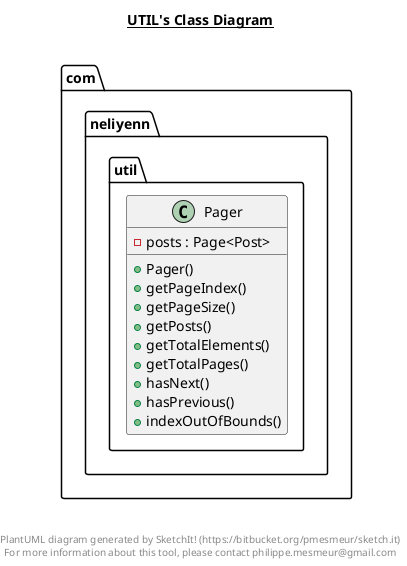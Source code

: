 @startuml

title __UTIL's Class Diagram__\n

  namespace com.neliyenn {
    namespace util {
      class com.neliyenn.util.Pager {
          - posts : Page<Post>
          + Pager()
          + getPageIndex()
          + getPageSize()
          + getPosts()
          + getTotalElements()
          + getTotalPages()
          + hasNext()
          + hasPrevious()
          + indexOutOfBounds()
      }
    }
  }
  



right footer


PlantUML diagram generated by SketchIt! (https://bitbucket.org/pmesmeur/sketch.it)
For more information about this tool, please contact philippe.mesmeur@gmail.com
endfooter

@enduml
